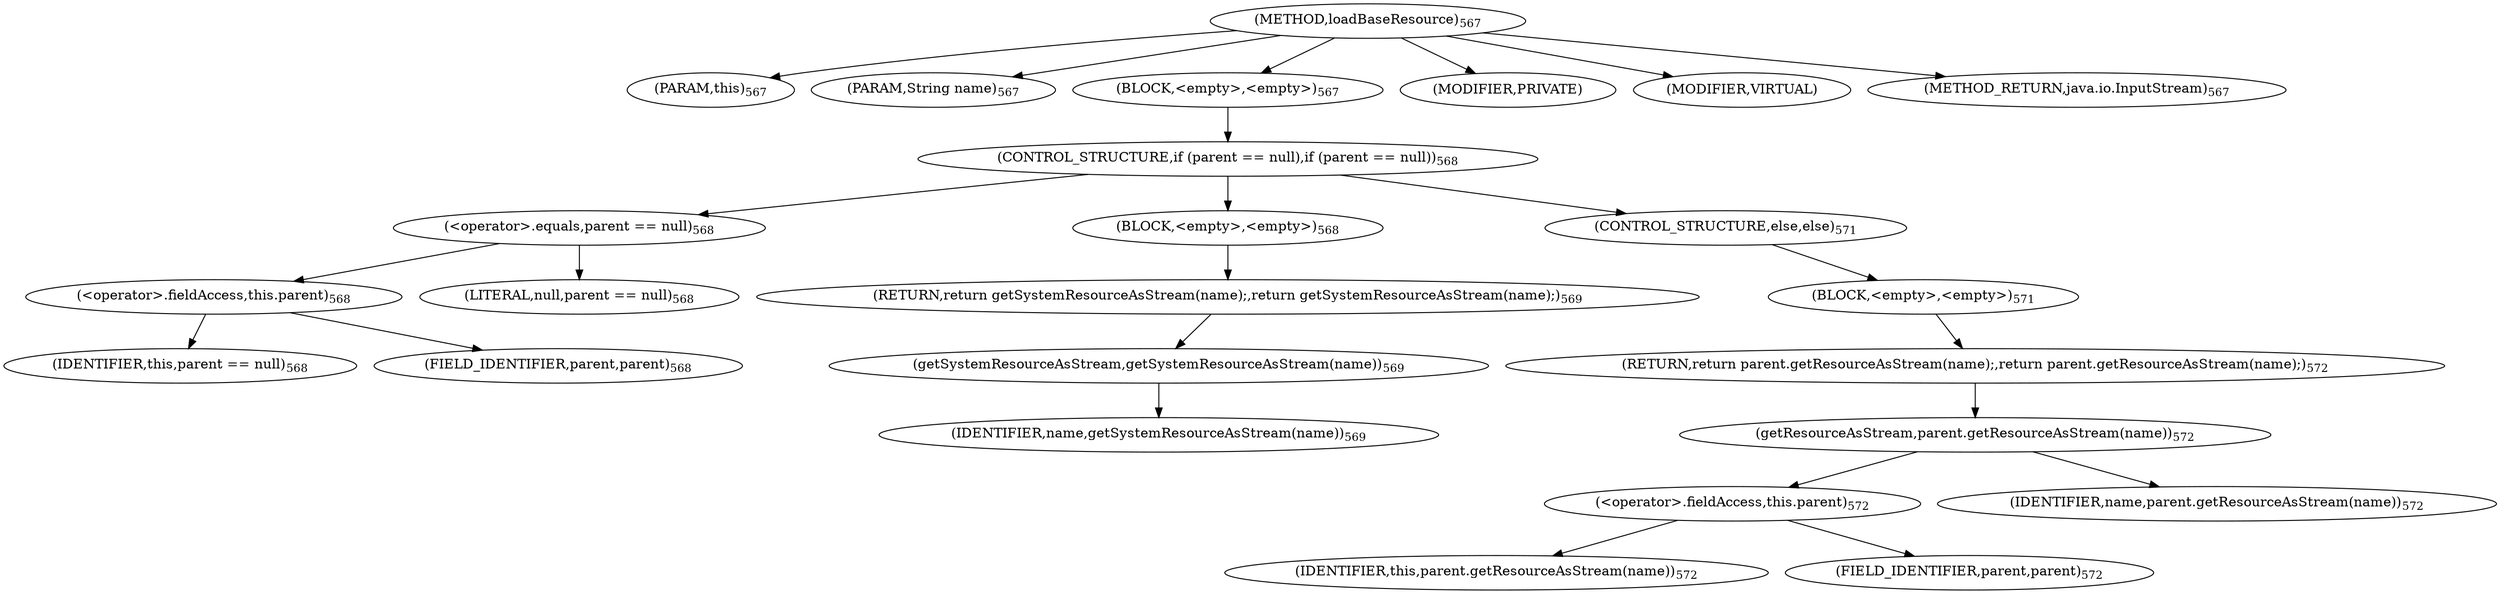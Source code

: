 digraph "loadBaseResource" {  
"1059" [label = <(METHOD,loadBaseResource)<SUB>567</SUB>> ]
"1060" [label = <(PARAM,this)<SUB>567</SUB>> ]
"1061" [label = <(PARAM,String name)<SUB>567</SUB>> ]
"1062" [label = <(BLOCK,&lt;empty&gt;,&lt;empty&gt;)<SUB>567</SUB>> ]
"1063" [label = <(CONTROL_STRUCTURE,if (parent == null),if (parent == null))<SUB>568</SUB>> ]
"1064" [label = <(&lt;operator&gt;.equals,parent == null)<SUB>568</SUB>> ]
"1065" [label = <(&lt;operator&gt;.fieldAccess,this.parent)<SUB>568</SUB>> ]
"1066" [label = <(IDENTIFIER,this,parent == null)<SUB>568</SUB>> ]
"1067" [label = <(FIELD_IDENTIFIER,parent,parent)<SUB>568</SUB>> ]
"1068" [label = <(LITERAL,null,parent == null)<SUB>568</SUB>> ]
"1069" [label = <(BLOCK,&lt;empty&gt;,&lt;empty&gt;)<SUB>568</SUB>> ]
"1070" [label = <(RETURN,return getSystemResourceAsStream(name);,return getSystemResourceAsStream(name);)<SUB>569</SUB>> ]
"1071" [label = <(getSystemResourceAsStream,getSystemResourceAsStream(name))<SUB>569</SUB>> ]
"1072" [label = <(IDENTIFIER,name,getSystemResourceAsStream(name))<SUB>569</SUB>> ]
"1073" [label = <(CONTROL_STRUCTURE,else,else)<SUB>571</SUB>> ]
"1074" [label = <(BLOCK,&lt;empty&gt;,&lt;empty&gt;)<SUB>571</SUB>> ]
"1075" [label = <(RETURN,return parent.getResourceAsStream(name);,return parent.getResourceAsStream(name);)<SUB>572</SUB>> ]
"1076" [label = <(getResourceAsStream,parent.getResourceAsStream(name))<SUB>572</SUB>> ]
"1077" [label = <(&lt;operator&gt;.fieldAccess,this.parent)<SUB>572</SUB>> ]
"1078" [label = <(IDENTIFIER,this,parent.getResourceAsStream(name))<SUB>572</SUB>> ]
"1079" [label = <(FIELD_IDENTIFIER,parent,parent)<SUB>572</SUB>> ]
"1080" [label = <(IDENTIFIER,name,parent.getResourceAsStream(name))<SUB>572</SUB>> ]
"1081" [label = <(MODIFIER,PRIVATE)> ]
"1082" [label = <(MODIFIER,VIRTUAL)> ]
"1083" [label = <(METHOD_RETURN,java.io.InputStream)<SUB>567</SUB>> ]
  "1059" -> "1060" 
  "1059" -> "1061" 
  "1059" -> "1062" 
  "1059" -> "1081" 
  "1059" -> "1082" 
  "1059" -> "1083" 
  "1062" -> "1063" 
  "1063" -> "1064" 
  "1063" -> "1069" 
  "1063" -> "1073" 
  "1064" -> "1065" 
  "1064" -> "1068" 
  "1065" -> "1066" 
  "1065" -> "1067" 
  "1069" -> "1070" 
  "1070" -> "1071" 
  "1071" -> "1072" 
  "1073" -> "1074" 
  "1074" -> "1075" 
  "1075" -> "1076" 
  "1076" -> "1077" 
  "1076" -> "1080" 
  "1077" -> "1078" 
  "1077" -> "1079" 
}
